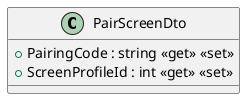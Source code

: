 @startuml
class PairScreenDto {
    + PairingCode : string <<get>> <<set>>
    + ScreenProfileId : int <<get>> <<set>>
}
@enduml
